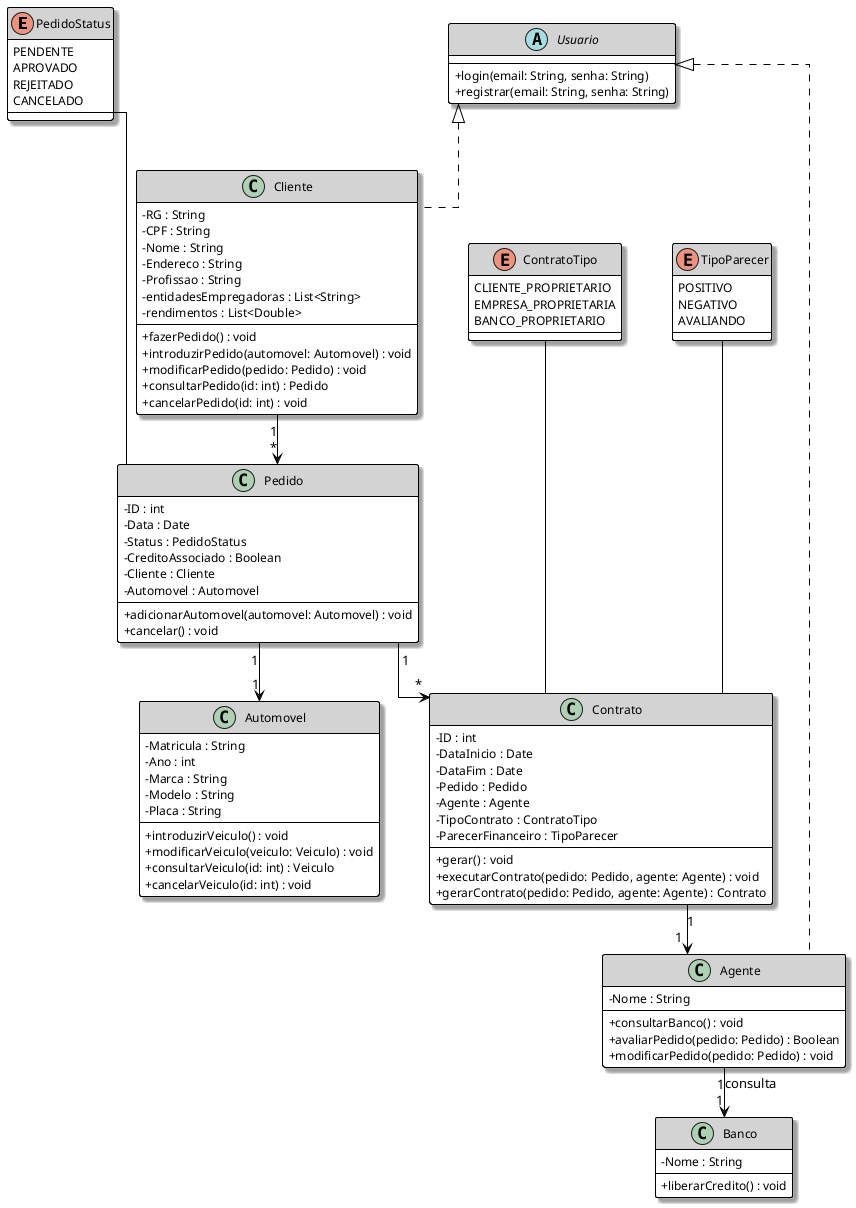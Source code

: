 @startuml
skinparam classAttributeIconSize 0
skinparam classFontSize 14
skinparam classFontColor Black
skinparam shadowing true
skinparam linetype ortho
skinparam classBackgroundColor White
skinparam classBorderColor Black
skinparam classBorderThickness 1
skinparam classHeaderBackgroundColor LightGray
skinparam classHeaderFontColor White
skinparam classAttributeFontSize 12
skinparam classAttributeFontColor Black
skinparam arrowColor Black
skinparam arrowThickness 1
skinparam arrowFontSize 13
skinparam arrowFontColor Black
skinparam nodesep 50
skinparam ranksep 50

enum PedidoStatus {
    PENDENTE
    APROVADO
    REJEITADO
    CANCELADO
}
enum TipoParecer {
    POSITIVO
    NEGATIVO
    AVALIANDO
}

enum ContratoTipo {
    CLIENTE_PROPRIETARIO
    EMPRESA_PROPRIETARIA
    BANCO_PROPRIETARIO
}

abstract class Usuario {
    +login(email: String, senha: String)
    +registrar(email: String, senha: String)
}

class Cliente implements Usuario {
    -RG : String
    -CPF : String
    -Nome : String
    -Endereco : String
    -Profissao : String
    -entidadesEmpregadoras : List<String>
    -rendimentos : List<Double>
    +fazerPedido() : void
    +introduzirPedido(automovel: Automovel) : void
    +modificarPedido(pedido: Pedido) : void
    +consultarPedido(id: int) : Pedido
    +cancelarPedido(id: int) : void
}

class Automovel {
    -Matricula : String
    -Ano : int
    -Marca : String
    -Modelo : String
    -Placa : String
    +introduzirVeiculo() : void
    +modificarVeiculo(veiculo: Veiculo) : void
    +consultarVeiculo(id: int) : Veiculo
    +cancelarVeiculo(id: int) : void
}

class Pedido {
    -ID : int
    -Data : Date
    -Status : PedidoStatus
    -CreditoAssociado : Boolean
    -Cliente : Cliente
    -Automovel : Automovel
    +adicionarAutomovel(automovel: Automovel) : void
    +cancelar() : void
}

class Contrato {
    -ID : int
    -DataInicio : Date
    -DataFim : Date
    -Pedido : Pedido
    -Agente : Agente
    -TipoContrato : ContratoTipo
    -ParecerFinanceiro : TipoParecer
    +gerar() : void
    +executarContrato(pedido: Pedido, agente: Agente) : void
    +gerarContrato(pedido: Pedido, agente: Agente) : Contrato
}
 class Agente implements Usuario {
    -Nome : String
    +consultarBanco() : void
    +avaliarPedido(pedido: Pedido) : Boolean
    +modificarPedido(pedido: Pedido) : void

}

class Banco {
    -Nome : String
    +liberarCredito() : void
}

TipoParecer --- Contrato
PedidoStatus --- Pedido
ContratoTipo --- Contrato
Cliente "1" --> "*" Pedido
Pedido "1" --> "1" Automovel
Pedido "1" --> "*" Contrato
Contrato "1" --> "1" Agente
Agente "1" --> "1" Banco : consulta

@enduml

